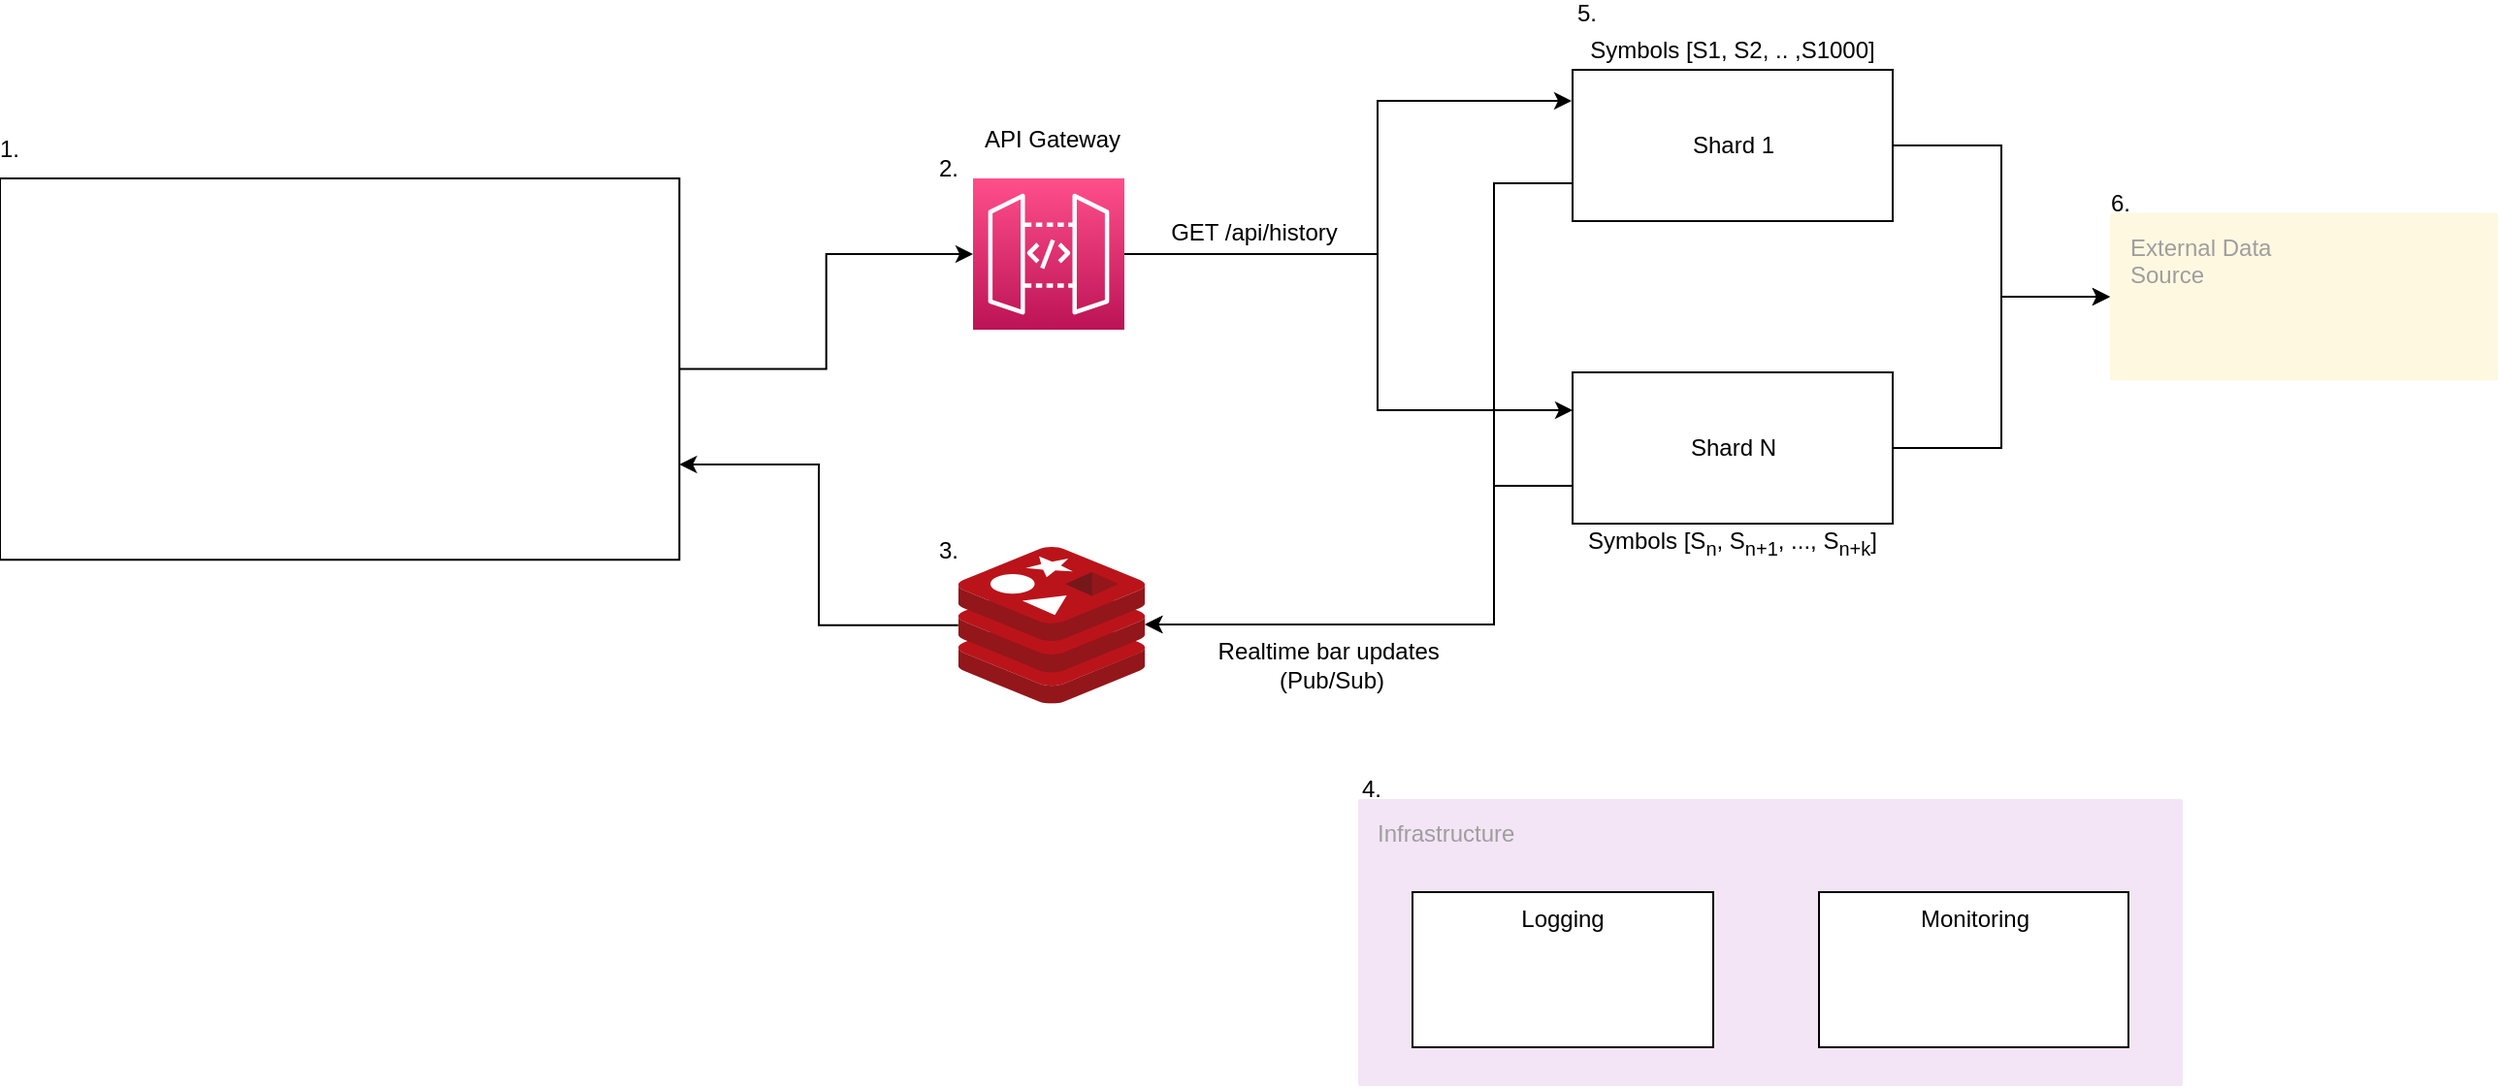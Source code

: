 <mxfile version="15.2.7" type="device" pages="2"><diagram id="XGs3UN7q9FtLHF6gI-0f" name="General"><mxGraphModel dx="288" dy="154" grid="1" gridSize="10" guides="1" tooltips="1" connect="1" arrows="1" fold="1" page="1" pageScale="1" pageWidth="1654" pageHeight="1169" math="0" shadow="0"><root><mxCell id="0"/><mxCell id="1" parent="0"/><mxCell id="J3Z8qnlRYV9lGDvSpj97-52" value="External Data&lt;br&gt;Source" style="sketch=0;points=[[0,0,0],[0.25,0,0],[0.5,0,0],[0.75,0,0],[1,0,0],[1,0.25,0],[1,0.5,0],[1,0.75,0],[1,1,0],[0.75,1,0],[0.5,1,0],[0.25,1,0],[0,1,0],[0,0.75,0],[0,0.5,0],[0,0.25,0]];rounded=1;absoluteArcSize=1;arcSize=2;html=1;strokeColor=none;gradientColor=none;shadow=0;dashed=0;fontSize=12;fontColor=#9E9E9E;align=left;verticalAlign=top;spacing=10;spacingTop=-4;fillColor=#FFF8E1;" vertex="1" parent="1"><mxGeometry x="1217.5" y="317.79" width="200" height="86.43" as="geometry"/></mxCell><mxCell id="J3Z8qnlRYV9lGDvSpj97-39" value="" style="shape=image;html=1;verticalAlign=top;verticalLabelPosition=bottom;labelBackgroundColor=#ffffff;imageAspect=0;aspect=fixed;image=https://cdn1.iconfinder.com/data/icons/heroicons-solid/20/dots-horizontal-128.png" vertex="1" parent="1"><mxGeometry x="980" y="326.5" width="69" height="69" as="geometry"/></mxCell><mxCell id="J3Z8qnlRYV9lGDvSpj97-43" style="edgeStyle=orthogonalEdgeStyle;rounded=0;orthogonalLoop=1;jettySize=auto;html=1;" edge="1" parent="1" source="J3Z8qnlRYV9lGDvSpj97-40"><mxGeometry relative="1" as="geometry"><mxPoint x="940" y="260" as="targetPoint"/><Array as="points"><mxPoint x="840" y="339"/><mxPoint x="840" y="260"/></Array></mxGeometry></mxCell><mxCell id="J3Z8qnlRYV9lGDvSpj97-44" style="edgeStyle=orthogonalEdgeStyle;rounded=0;orthogonalLoop=1;jettySize=auto;html=1;exitX=1;exitY=0.5;exitDx=0;exitDy=0;exitPerimeter=0;entryX=0;entryY=0.25;entryDx=0;entryDy=0;" edge="1" parent="1" source="J3Z8qnlRYV9lGDvSpj97-40" target="QDFBFu0F6dxvyvOKAVNI-3"><mxGeometry relative="1" as="geometry"><mxPoint x="830" y="549" as="targetPoint"/><Array as="points"><mxPoint x="840" y="339"/><mxPoint x="840" y="420"/></Array></mxGeometry></mxCell><mxCell id="J3Z8qnlRYV9lGDvSpj97-40" value="" style="sketch=0;points=[[0,0,0],[0.25,0,0],[0.5,0,0],[0.75,0,0],[1,0,0],[0,1,0],[0.25,1,0],[0.5,1,0],[0.75,1,0],[1,1,0],[0,0.25,0],[0,0.5,0],[0,0.75,0],[1,0.25,0],[1,0.5,0],[1,0.75,0]];outlineConnect=0;fontColor=#232F3E;gradientColor=#FF4F8B;gradientDirection=north;fillColor=#BC1356;strokeColor=#ffffff;dashed=0;verticalLabelPosition=bottom;verticalAlign=top;align=center;html=1;fontSize=12;fontStyle=0;aspect=fixed;shape=mxgraph.aws4.resourceIcon;resIcon=mxgraph.aws4.api_gateway;" vertex="1" parent="1"><mxGeometry x="631.5" y="300" width="78" height="78" as="geometry"/></mxCell><mxCell id="J3Z8qnlRYV9lGDvSpj97-41" value="API Gateway" style="text;html=1;strokeColor=none;fillColor=none;align=center;verticalAlign=middle;whiteSpace=wrap;rounded=0;" vertex="1" parent="1"><mxGeometry x="631.5" y="270" width="81" height="20" as="geometry"/></mxCell><mxCell id="J3Z8qnlRYV9lGDvSpj97-53" value="Infrastructure" style="sketch=0;points=[[0,0,0],[0.25,0,0],[0.5,0,0],[0.75,0,0],[1,0,0],[1,0.25,0],[1,0.5,0],[1,0.75,0],[1,1,0],[0.75,1,0],[0.5,1,0],[0.25,1,0],[0,1,0],[0,0.75,0],[0,0.5,0],[0,0.25,0]];rounded=1;absoluteArcSize=1;arcSize=2;html=1;strokeColor=none;gradientColor=none;shadow=0;dashed=0;fontSize=12;fontColor=#9E9E9E;align=left;verticalAlign=top;spacing=10;spacingTop=-4;fillColor=#F3E5F5;" vertex="1" parent="1"><mxGeometry x="830" y="620" width="425" height="148" as="geometry"/></mxCell><mxCell id="J3Z8qnlRYV9lGDvSpj97-59" value="Logging" style="rounded=0;whiteSpace=wrap;html=1;verticalAlign=top;" vertex="1" parent="1"><mxGeometry x="858" y="668" width="155" height="80" as="geometry"/></mxCell><mxCell id="J3Z8qnlRYV9lGDvSpj97-55" value="" style="shape=image;imageAspect=0;aspect=fixed;verticalLabelPosition=bottom;verticalAlign=top;image=https://thirtybees.com/wp-content/uploads/2017/10/icon-elasticsearch-bb.svg.png;" vertex="1" parent="1"><mxGeometry x="872" y="698" width="50" height="50" as="geometry"/></mxCell><mxCell id="J3Z8qnlRYV9lGDvSpj97-56" value="" style="shape=image;imageAspect=0;aspect=fixed;verticalLabelPosition=bottom;verticalAlign=top;image=https://iconape.com/wp-content/png_logo_vector/elastic-kibana.png;" vertex="1" parent="1"><mxGeometry x="943" y="694" width="54" height="54" as="geometry"/></mxCell><mxCell id="J3Z8qnlRYV9lGDvSpj97-60" value="Monitoring" style="rounded=0;whiteSpace=wrap;html=1;verticalAlign=top;" vertex="1" parent="1"><mxGeometry x="1067.5" y="668" width="159.5" height="80" as="geometry"/></mxCell><mxCell id="J3Z8qnlRYV9lGDvSpj97-57" value="" style="shape=image;imageAspect=0;aspect=fixed;verticalLabelPosition=bottom;verticalAlign=top;image=https://docs.stackhero.io/assets/src/images/servicesLogos/openGraphVersions/prometheus.png;" vertex="1" parent="1"><mxGeometry x="1058.45" y="700.25" width="79.05" height="41.5" as="geometry"/></mxCell><mxCell id="J3Z8qnlRYV9lGDvSpj97-58" value="" style="shape=image;imageAspect=0;aspect=fixed;verticalLabelPosition=bottom;verticalAlign=top;image=https://docs.checkmk.com/latest/images/grafana_logo.png;" vertex="1" parent="1"><mxGeometry x="1173.75" y="699.13" width="43.75" height="43.75" as="geometry"/></mxCell><mxCell id="QDFBFu0F6dxvyvOKAVNI-13" style="edgeStyle=orthogonalEdgeStyle;rounded=0;orthogonalLoop=1;jettySize=auto;html=1;entryX=0;entryY=0.5;entryDx=0;entryDy=0;entryPerimeter=0;" edge="1" parent="1" source="J3Z8qnlRYV9lGDvSpj97-63" target="J3Z8qnlRYV9lGDvSpj97-40"><mxGeometry relative="1" as="geometry"/></mxCell><mxCell id="J3Z8qnlRYV9lGDvSpj97-63" value="" style="shape=image;imageAspect=0;aspect=fixed;verticalLabelPosition=bottom;verticalAlign=top;image=https://wp-asset.groww.in/wp-content/uploads/2020/10/17102400/Candlestick-diagram.jpg;imageBorder=default;" vertex="1" parent="1"><mxGeometry x="130" y="300" width="350.16" height="196.63" as="geometry"/></mxCell><mxCell id="J3Z8qnlRYV9lGDvSpj97-64" value="Symbols [S1, S2, .. ,S1000]" style="text;html=1;strokeColor=none;fillColor=none;align=center;verticalAlign=middle;whiteSpace=wrap;rounded=0;" vertex="1" parent="1"><mxGeometry x="946" y="224" width="154" height="20" as="geometry"/></mxCell><mxCell id="J3Z8qnlRYV9lGDvSpj97-65" value="Symbols [S&lt;sub&gt;n&lt;/sub&gt;, S&lt;sub&gt;n+1&lt;/sub&gt;, ..., S&lt;sub&gt;n+k&lt;/sub&gt;]" style="text;html=1;strokeColor=none;fillColor=none;align=center;verticalAlign=middle;whiteSpace=wrap;rounded=0;" vertex="1" parent="1"><mxGeometry x="946" y="478" width="154" height="20" as="geometry"/></mxCell><mxCell id="QDFBFu0F6dxvyvOKAVNI-14" style="edgeStyle=orthogonalEdgeStyle;rounded=0;orthogonalLoop=1;jettySize=auto;html=1;entryX=1;entryY=0.75;entryDx=0;entryDy=0;" edge="1" parent="1" source="QDFBFu0F6dxvyvOKAVNI-1" target="J3Z8qnlRYV9lGDvSpj97-63"><mxGeometry relative="1" as="geometry"/></mxCell><mxCell id="QDFBFu0F6dxvyvOKAVNI-1" value="" style="sketch=0;aspect=fixed;html=1;points=[];align=center;image;fontSize=12;image=img/lib/mscae/Cache_Redis_Product.svg;" vertex="1" parent="1"><mxGeometry x="623.9" y="490" width="96.2" height="80.81" as="geometry"/></mxCell><mxCell id="QDFBFu0F6dxvyvOKAVNI-6" style="edgeStyle=orthogonalEdgeStyle;rounded=0;orthogonalLoop=1;jettySize=auto;html=1;exitX=0;exitY=0.75;exitDx=0;exitDy=0;" edge="1" parent="1" source="QDFBFu0F6dxvyvOKAVNI-2" target="QDFBFu0F6dxvyvOKAVNI-1"><mxGeometry relative="1" as="geometry"><Array as="points"><mxPoint x="900" y="302"/><mxPoint x="900" y="530"/></Array></mxGeometry></mxCell><mxCell id="QDFBFu0F6dxvyvOKAVNI-11" style="edgeStyle=orthogonalEdgeStyle;rounded=0;orthogonalLoop=1;jettySize=auto;html=1;" edge="1" parent="1" source="QDFBFu0F6dxvyvOKAVNI-2" target="J3Z8qnlRYV9lGDvSpj97-52"><mxGeometry relative="1" as="geometry"/></mxCell><mxCell id="QDFBFu0F6dxvyvOKAVNI-2" value="Shard 1" style="rounded=0;whiteSpace=wrap;html=1;verticalAlign=middle;" vertex="1" parent="1"><mxGeometry x="940.5" y="244" width="165" height="78" as="geometry"/></mxCell><mxCell id="QDFBFu0F6dxvyvOKAVNI-5" style="edgeStyle=orthogonalEdgeStyle;rounded=0;orthogonalLoop=1;jettySize=auto;html=1;exitX=0;exitY=0.75;exitDx=0;exitDy=0;" edge="1" parent="1" source="QDFBFu0F6dxvyvOKAVNI-3" target="QDFBFu0F6dxvyvOKAVNI-1"><mxGeometry relative="1" as="geometry"><Array as="points"><mxPoint x="900" y="458"/><mxPoint x="900" y="530"/></Array></mxGeometry></mxCell><mxCell id="QDFBFu0F6dxvyvOKAVNI-10" style="edgeStyle=orthogonalEdgeStyle;rounded=0;orthogonalLoop=1;jettySize=auto;html=1;" edge="1" parent="1" source="QDFBFu0F6dxvyvOKAVNI-3" target="J3Z8qnlRYV9lGDvSpj97-52"><mxGeometry relative="1" as="geometry"/></mxCell><mxCell id="QDFBFu0F6dxvyvOKAVNI-3" value="Shard N" style="rounded=0;whiteSpace=wrap;html=1;verticalAlign=middle;" vertex="1" parent="1"><mxGeometry x="940.5" y="400" width="165" height="78" as="geometry"/></mxCell><mxCell id="QDFBFu0F6dxvyvOKAVNI-9" value="GET /api/history" style="text;html=1;strokeColor=none;fillColor=none;align=center;verticalAlign=middle;whiteSpace=wrap;rounded=0;" vertex="1" parent="1"><mxGeometry x="709.5" y="317.79" width="132.5" height="20" as="geometry"/></mxCell><mxCell id="QDFBFu0F6dxvyvOKAVNI-12" value="Realtime bar updates&amp;nbsp;&lt;br&gt;(Pub/Sub)" style="text;html=1;strokeColor=none;fillColor=none;align=center;verticalAlign=middle;whiteSpace=wrap;rounded=0;" vertex="1" parent="1"><mxGeometry x="750" y="530.81" width="133" height="40" as="geometry"/></mxCell><mxCell id="dRUpAMkvEn3jpXkXnGXP-1" value="1." style="text;html=1;strokeColor=none;fillColor=none;align=center;verticalAlign=middle;whiteSpace=wrap;rounded=0;" vertex="1" parent="1"><mxGeometry x="130" y="280" width="10" height="10" as="geometry"/></mxCell><mxCell id="dRUpAMkvEn3jpXkXnGXP-3" value="2." style="text;html=1;strokeColor=none;fillColor=none;align=center;verticalAlign=middle;whiteSpace=wrap;rounded=0;" vertex="1" parent="1"><mxGeometry x="613.9" y="290" width="10" height="10" as="geometry"/></mxCell><mxCell id="dRUpAMkvEn3jpXkXnGXP-4" value="3." style="text;html=1;strokeColor=none;fillColor=none;align=center;verticalAlign=middle;whiteSpace=wrap;rounded=0;" vertex="1" parent="1"><mxGeometry x="613.9" y="486.63" width="10" height="10" as="geometry"/></mxCell><mxCell id="dRUpAMkvEn3jpXkXnGXP-7" value="4." style="text;html=1;strokeColor=none;fillColor=none;align=center;verticalAlign=middle;whiteSpace=wrap;rounded=0;" vertex="1" parent="1"><mxGeometry x="832" y="610" width="10" height="10" as="geometry"/></mxCell><mxCell id="dRUpAMkvEn3jpXkXnGXP-8" value="5." style="text;html=1;strokeColor=none;fillColor=none;align=center;verticalAlign=middle;whiteSpace=wrap;rounded=0;" vertex="1" parent="1"><mxGeometry x="943" y="210" width="10" height="10" as="geometry"/></mxCell><mxCell id="dRUpAMkvEn3jpXkXnGXP-9" value="6." style="text;html=1;strokeColor=none;fillColor=none;align=center;verticalAlign=middle;whiteSpace=wrap;rounded=0;" vertex="1" parent="1"><mxGeometry x="1217.5" y="307.79" width="10" height="10" as="geometry"/></mxCell></root></mxGraphModel></diagram><diagram id="WEB6RTZ3QliRC7guoCnM" name="Shard"><mxGraphModel dx="1483" dy="793" grid="1" gridSize="10" guides="1" tooltips="1" connect="1" arrows="1" fold="1" page="1" pageScale="1" pageWidth="1654" pageHeight="1169" math="0" shadow="0"><root><mxCell id="Xdb-uTGGmrfgJTrBIxgu-0"/><mxCell id="Xdb-uTGGmrfgJTrBIxgu-1" parent="Xdb-uTGGmrfgJTrBIxgu-0"/><mxCell id="Msf9nCBOTwqzju0VUpAx-4" value="Shard 1" style="sketch=0;points=[[0,0,0],[0.25,0,0],[0.5,0,0],[0.75,0,0],[1,0,0],[1,0.25,0],[1,0.5,0],[1,0.75,0],[1,1,0],[0.75,1,0],[0.5,1,0],[0.25,1,0],[0,1,0],[0,0.75,0],[0,0.5,0],[0,0.25,0]];rounded=1;absoluteArcSize=1;arcSize=2;html=1;strokeColor=none;gradientColor=none;shadow=0;dashed=0;fontSize=12;fontColor=#9E9E9E;align=left;verticalAlign=top;spacing=10;spacingTop=-4;fillColor=#F1F8E9;" vertex="1" parent="Xdb-uTGGmrfgJTrBIxgu-1"><mxGeometry x="580" y="170" width="660" height="420" as="geometry"/></mxCell><mxCell id="i1QVyWnrv2hVbGKW-C4L-0" style="edgeStyle=orthogonalEdgeStyle;rounded=0;orthogonalLoop=1;jettySize=auto;html=1;entryX=1;entryY=0.5;entryDx=0;entryDy=0;entryPerimeter=0;" edge="1" parent="Xdb-uTGGmrfgJTrBIxgu-1" source="Xdb-uTGGmrfgJTrBIxgu-4" target="Xdb-uTGGmrfgJTrBIxgu-5"><mxGeometry relative="1" as="geometry"/></mxCell><mxCell id="Msf9nCBOTwqzju0VUpAx-8" style="edgeStyle=orthogonalEdgeStyle;rounded=0;orthogonalLoop=1;jettySize=auto;html=1;" edge="1" parent="Xdb-uTGGmrfgJTrBIxgu-1" source="Xdb-uTGGmrfgJTrBIxgu-4" target="Msf9nCBOTwqzju0VUpAx-7"><mxGeometry relative="1" as="geometry"><Array as="points"><mxPoint x="1130" y="540"/></Array></mxGeometry></mxCell><mxCell id="Xdb-uTGGmrfgJTrBIxgu-4" value="Listener" style="rounded=0;whiteSpace=wrap;html=1;" vertex="1" parent="Xdb-uTGGmrfgJTrBIxgu-1"><mxGeometry x="1070" y="410" width="120" height="57.5" as="geometry"/></mxCell><mxCell id="Xdb-uTGGmrfgJTrBIxgu-5" value="Storage" style="strokeWidth=2;html=1;shape=mxgraph.flowchart.database;whiteSpace=wrap;" vertex="1" parent="Xdb-uTGGmrfgJTrBIxgu-1"><mxGeometry x="827" y="320" width="90" height="90" as="geometry"/></mxCell><mxCell id="Xdb-uTGGmrfgJTrBIxgu-6" value="Cache" style="rounded=0;whiteSpace=wrap;html=1;" vertex="1" parent="Xdb-uTGGmrfgJTrBIxgu-1"><mxGeometry x="820" y="200" width="135" height="50" as="geometry"/></mxCell><mxCell id="Xdb-uTGGmrfgJTrBIxgu-7" style="edgeStyle=orthogonalEdgeStyle;rounded=0;orthogonalLoop=1;jettySize=auto;html=1;entryX=0;entryY=0.5;entryDx=0;entryDy=0;" edge="1" parent="Xdb-uTGGmrfgJTrBIxgu-1" source="Xdb-uTGGmrfgJTrBIxgu-9" target="Xdb-uTGGmrfgJTrBIxgu-6"><mxGeometry relative="1" as="geometry"><Array as="points"><mxPoint x="766" y="295"/><mxPoint x="766" y="225"/></Array></mxGeometry></mxCell><mxCell id="Xdb-uTGGmrfgJTrBIxgu-8" style="edgeStyle=orthogonalEdgeStyle;rounded=0;orthogonalLoop=1;jettySize=auto;html=1;entryX=0;entryY=0.5;entryDx=0;entryDy=0;entryPerimeter=0;" edge="1" parent="Xdb-uTGGmrfgJTrBIxgu-1" source="Xdb-uTGGmrfgJTrBIxgu-9" target="Xdb-uTGGmrfgJTrBIxgu-5"><mxGeometry relative="1" as="geometry"><Array as="points"><mxPoint x="768" y="295"/><mxPoint x="768" y="365"/></Array></mxGeometry></mxCell><mxCell id="Xdb-uTGGmrfgJTrBIxgu-9" value="" style="sketch=0;outlineConnect=0;fontColor=#232F3E;gradientColor=none;fillColor=#FF4F8B;strokeColor=none;dashed=0;verticalLabelPosition=bottom;verticalAlign=top;align=center;html=1;fontSize=12;fontStyle=0;aspect=fixed;pointerEvents=1;shape=mxgraph.aws4.endpoint;" vertex="1" parent="Xdb-uTGGmrfgJTrBIxgu-1"><mxGeometry x="582.5" y="260" width="70" height="70" as="geometry"/></mxCell><mxCell id="i1QVyWnrv2hVbGKW-C4L-1" style="edgeStyle=orthogonalEdgeStyle;rounded=0;orthogonalLoop=1;jettySize=auto;html=1;entryX=1;entryY=0.5;entryDx=0;entryDy=0;entryPerimeter=0;" edge="1" parent="Xdb-uTGGmrfgJTrBIxgu-1" source="Xdb-uTGGmrfgJTrBIxgu-11" target="Xdb-uTGGmrfgJTrBIxgu-5"><mxGeometry relative="1" as="geometry"/></mxCell><mxCell id="Xdb-uTGGmrfgJTrBIxgu-11" value="Synchronization Service" style="rounded=0;whiteSpace=wrap;html=1;" vertex="1" parent="Xdb-uTGGmrfgJTrBIxgu-1"><mxGeometry x="1070" y="250" width="120" height="58.75" as="geometry"/></mxCell><mxCell id="Xdb-uTGGmrfgJTrBIxgu-12" value="/api/history" style="text;html=1;strokeColor=none;fillColor=none;align=center;verticalAlign=middle;whiteSpace=wrap;rounded=0;" vertex="1" parent="Xdb-uTGGmrfgJTrBIxgu-1"><mxGeometry x="582.5" y="240" width="75" height="20" as="geometry"/></mxCell><mxCell id="Xdb-uTGGmrfgJTrBIxgu-13" value="Symbols [S1, S2, .. ,S1000]" style="text;html=1;strokeColor=none;fillColor=none;align=center;verticalAlign=middle;whiteSpace=wrap;rounded=0;" vertex="1" parent="Xdb-uTGGmrfgJTrBIxgu-1"><mxGeometry x="810.5" y="140" width="154" height="20" as="geometry"/></mxCell><mxCell id="Msf9nCBOTwqzju0VUpAx-0" value="External Data&lt;br&gt;Source" style="sketch=0;points=[[0,0,0],[0.25,0,0],[0.5,0,0],[0.75,0,0],[1,0,0],[1,0.25,0],[1,0.5,0],[1,0.75,0],[1,1,0],[0.75,1,0],[0.5,1,0],[0.25,1,0],[0,1,0],[0,0.75,0],[0,0.5,0],[0,0.25,0]];rounded=1;absoluteArcSize=1;arcSize=2;html=1;strokeColor=none;gradientColor=none;shadow=0;dashed=0;fontSize=12;fontColor=#9E9E9E;align=left;verticalAlign=top;spacing=10;spacingTop=-4;fillColor=#FFF8E1;" vertex="1" parent="Xdb-uTGGmrfgJTrBIxgu-1"><mxGeometry x="1310" y="170" width="210" height="415" as="geometry"/></mxCell><mxCell id="Msf9nCBOTwqzju0VUpAx-1" value="Backup storage" style="rounded=0;whiteSpace=wrap;html=1;" vertex="1" parent="Xdb-uTGGmrfgJTrBIxgu-1"><mxGeometry x="1360" y="250" width="120" height="58.75" as="geometry"/></mxCell><mxCell id="Msf9nCBOTwqzju0VUpAx-3" style="edgeStyle=orthogonalEdgeStyle;rounded=0;orthogonalLoop=1;jettySize=auto;html=1;entryX=1;entryY=0.5;entryDx=0;entryDy=0;" edge="1" parent="Xdb-uTGGmrfgJTrBIxgu-1" source="Msf9nCBOTwqzju0VUpAx-2" target="Xdb-uTGGmrfgJTrBIxgu-4"><mxGeometry relative="1" as="geometry"/></mxCell><mxCell id="Msf9nCBOTwqzju0VUpAx-2" value="Feed server" style="rounded=0;whiteSpace=wrap;html=1;" vertex="1" parent="Xdb-uTGGmrfgJTrBIxgu-1"><mxGeometry x="1360" y="409.38" width="120" height="58.75" as="geometry"/></mxCell><mxCell id="Msf9nCBOTwqzju0VUpAx-5" style="edgeStyle=orthogonalEdgeStyle;rounded=0;orthogonalLoop=1;jettySize=auto;html=1;" edge="1" parent="Xdb-uTGGmrfgJTrBIxgu-1" source="Xdb-uTGGmrfgJTrBIxgu-11" target="Msf9nCBOTwqzju0VUpAx-1"><mxGeometry relative="1" as="geometry"/></mxCell><mxCell id="Msf9nCBOTwqzju0VUpAx-6" value="Realtime quotes" style="text;html=1;strokeColor=none;fillColor=none;align=center;verticalAlign=middle;whiteSpace=wrap;rounded=0;" vertex="1" parent="Xdb-uTGGmrfgJTrBIxgu-1"><mxGeometry x="1250" y="409.38" width="50" height="30" as="geometry"/></mxCell><mxCell id="Msf9nCBOTwqzju0VUpAx-7" value="" style="sketch=0;aspect=fixed;html=1;points=[];align=center;image;fontSize=12;image=img/lib/mscae/Cache_Redis_Product.svg;" vertex="1" parent="Xdb-uTGGmrfgJTrBIxgu-1"><mxGeometry x="370" y="490" width="109.52" height="92" as="geometry"/></mxCell><mxCell id="Msf9nCBOTwqzju0VUpAx-9" value="Realtime bar updates" style="text;html=1;strokeColor=none;fillColor=none;align=center;verticalAlign=middle;whiteSpace=wrap;rounded=0;" vertex="1" parent="Xdb-uTGGmrfgJTrBIxgu-1"><mxGeometry x="780" y="520" width="130" height="20" as="geometry"/></mxCell><mxCell id="Msf9nCBOTwqzju0VUpAx-10" value="PUBLISH AAPL_M1 {...}" style="text;html=1;strokeColor=none;fillColor=none;align=center;verticalAlign=middle;whiteSpace=wrap;rounded=0;" vertex="1" parent="Xdb-uTGGmrfgJTrBIxgu-1"><mxGeometry x="755" y="540" width="180" height="20" as="geometry"/></mxCell><mxCell id="KCvgZdB4OB65oi_2M0YL-0" value="1." style="text;html=1;strokeColor=none;fillColor=none;align=center;verticalAlign=middle;whiteSpace=wrap;rounded=0;" vertex="1" parent="Xdb-uTGGmrfgJTrBIxgu-1"><mxGeometry x="380" y="480" width="10" height="10" as="geometry"/></mxCell><mxCell id="KCvgZdB4OB65oi_2M0YL-1" value="2." style="text;html=1;strokeColor=none;fillColor=none;align=center;verticalAlign=middle;whiteSpace=wrap;rounded=0;" vertex="1" parent="Xdb-uTGGmrfgJTrBIxgu-1"><mxGeometry x="582.5" y="260" width="10" height="10" as="geometry"/></mxCell><mxCell id="KCvgZdB4OB65oi_2M0YL-2" value="3." style="text;html=1;strokeColor=none;fillColor=none;align=center;verticalAlign=middle;whiteSpace=wrap;rounded=0;" vertex="1" parent="Xdb-uTGGmrfgJTrBIxgu-1"><mxGeometry x="827" y="310" width="10" height="10" as="geometry"/></mxCell><mxCell id="KCvgZdB4OB65oi_2M0YL-6" value="4." style="text;html=1;strokeColor=none;fillColor=none;align=center;verticalAlign=middle;whiteSpace=wrap;rounded=0;" vertex="1" parent="Xdb-uTGGmrfgJTrBIxgu-1"><mxGeometry x="822" y="190" width="10" height="10" as="geometry"/></mxCell><mxCell id="KCvgZdB4OB65oi_2M0YL-7" value="5." style="text;html=1;strokeColor=none;fillColor=none;align=center;verticalAlign=middle;whiteSpace=wrap;rounded=0;" vertex="1" parent="Xdb-uTGGmrfgJTrBIxgu-1"><mxGeometry x="1070" y="240" width="10" height="10" as="geometry"/></mxCell><mxCell id="KCvgZdB4OB65oi_2M0YL-8" value="6." style="text;html=1;strokeColor=none;fillColor=none;align=center;verticalAlign=middle;whiteSpace=wrap;rounded=0;" vertex="1" parent="Xdb-uTGGmrfgJTrBIxgu-1"><mxGeometry x="1070" y="399.38" width="10" height="10" as="geometry"/></mxCell><mxCell id="KCvgZdB4OB65oi_2M0YL-9" value="7." style="text;html=1;strokeColor=none;fillColor=none;align=center;verticalAlign=middle;whiteSpace=wrap;rounded=0;" vertex="1" parent="Xdb-uTGGmrfgJTrBIxgu-1"><mxGeometry x="1360" y="240" width="10" height="10" as="geometry"/></mxCell><mxCell id="KCvgZdB4OB65oi_2M0YL-10" value="8." style="text;html=1;strokeColor=none;fillColor=none;align=center;verticalAlign=middle;whiteSpace=wrap;rounded=0;" vertex="1" parent="Xdb-uTGGmrfgJTrBIxgu-1"><mxGeometry x="1360" y="399.38" width="10" height="10" as="geometry"/></mxCell></root></mxGraphModel></diagram></mxfile>